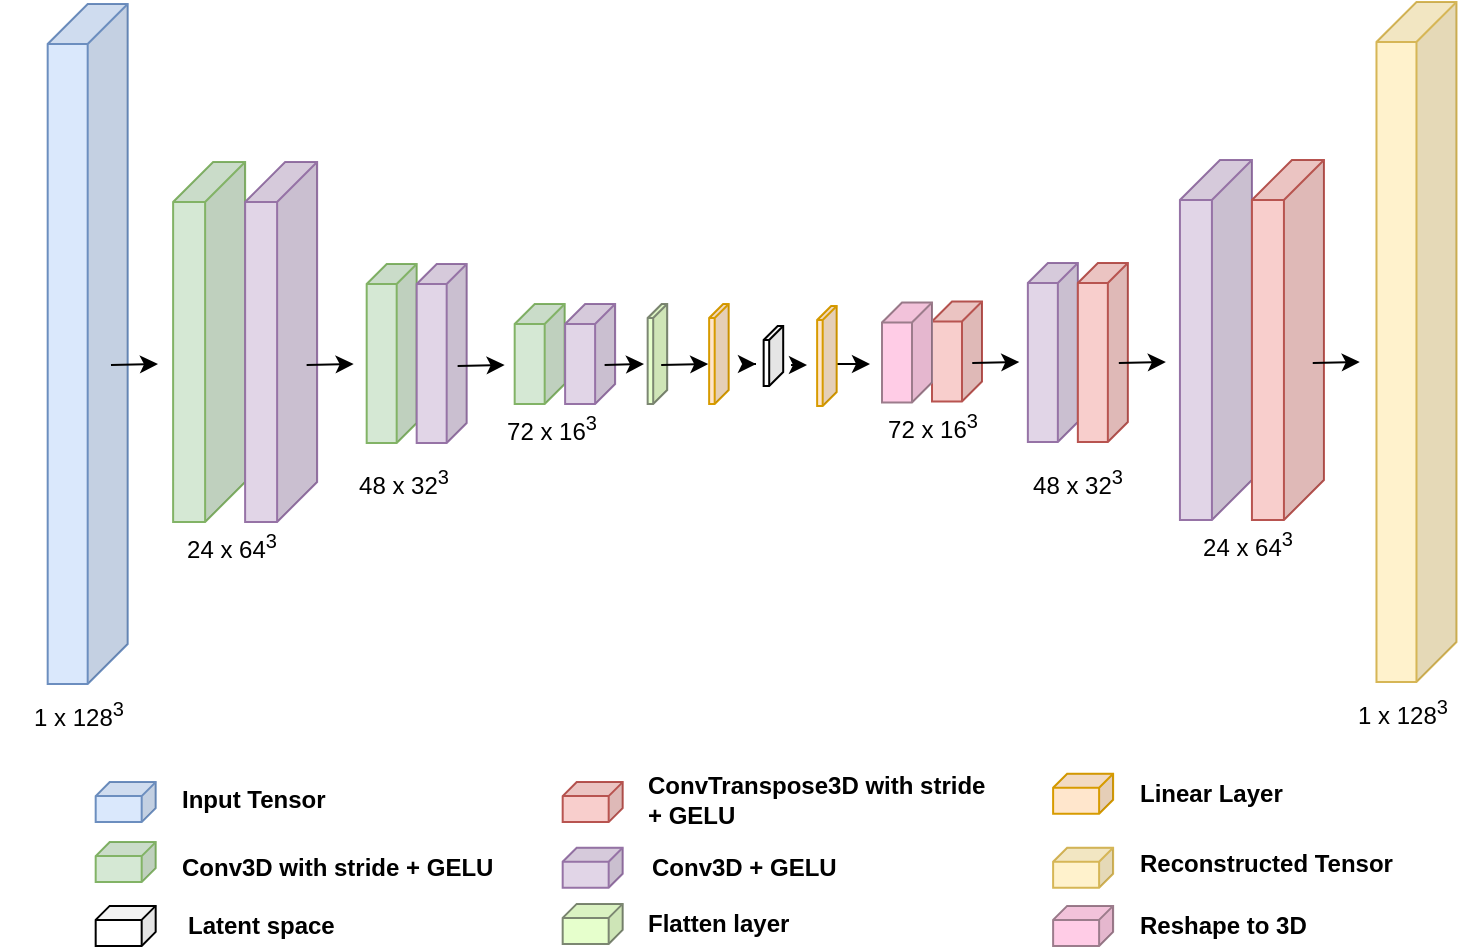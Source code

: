 <mxfile version="16.2.1" type="github">
  <diagram id="QJjx0-fPxzvcmYibJWj1" name="Page-1">
    <mxGraphModel dx="1097" dy="592" grid="1" gridSize="10" guides="1" tooltips="1" connect="1" arrows="1" fold="1" page="1" pageScale="1" pageWidth="827" pageHeight="583" background="none" math="0" shadow="0">
      <root>
        <mxCell id="0" />
        <mxCell id="1" parent="0" />
        <mxCell id="4f-DMQIj-ya-iA7LCkDa-11" value="" style="shape=cube;whiteSpace=wrap;html=1;boundedLbl=1;backgroundOutline=1;darkOpacity=0.05;darkOpacity2=0.1;size=20;direction=east;flipH=1;fillColor=#dae8fc;strokeColor=#6c8ebf;" parent="1" vertex="1">
          <mxGeometry x="39.84" y="30" width="40" height="340" as="geometry" />
        </mxCell>
        <mxCell id="4f-DMQIj-ya-iA7LCkDa-12" value="" style="shape=cube;whiteSpace=wrap;html=1;boundedLbl=1;backgroundOutline=1;darkOpacity=0.05;darkOpacity2=0.1;size=20;direction=east;flipH=1;fillColor=#d5e8d4;strokeColor=#82b366;" parent="1" vertex="1">
          <mxGeometry x="102.56" y="109" width="36" height="180" as="geometry" />
        </mxCell>
        <mxCell id="4f-DMQIj-ya-iA7LCkDa-15" value="" style="shape=cube;whiteSpace=wrap;html=1;boundedLbl=1;backgroundOutline=1;darkOpacity=0.05;darkOpacity2=0.1;size=10;direction=east;flipH=1;fillColor=#d5e8d4;strokeColor=#82b366;" parent="1" vertex="1">
          <mxGeometry x="199.34" y="160" width="25" height="89.5" as="geometry" />
        </mxCell>
        <mxCell id="4f-DMQIj-ya-iA7LCkDa-23" value="" style="shape=cube;whiteSpace=wrap;html=1;boundedLbl=1;backgroundOutline=1;darkOpacity=0.05;darkOpacity2=0.1;size=7;direction=east;flipH=1;fillColor=#dae8fc;strokeColor=#6c8ebf;" parent="1" vertex="1">
          <mxGeometry x="63.84" y="419.06" width="30" height="20" as="geometry" />
        </mxCell>
        <mxCell id="4f-DMQIj-ya-iA7LCkDa-24" value="" style="shape=cube;whiteSpace=wrap;html=1;boundedLbl=1;backgroundOutline=1;darkOpacity=0.05;darkOpacity2=0.1;size=7;direction=east;flipH=1;fillColor=#d5e8d4;strokeColor=#82b366;" parent="1" vertex="1">
          <mxGeometry x="63.84" y="449.06" width="30" height="20" as="geometry" />
        </mxCell>
        <mxCell id="4f-DMQIj-ya-iA7LCkDa-26" value="" style="shape=cube;whiteSpace=wrap;html=1;boundedLbl=1;backgroundOutline=1;darkOpacity=0.05;darkOpacity2=0.1;size=7;direction=east;flipH=1;fillColor=#E6FFCC;strokeColor=#7C8772;" parent="1" vertex="1">
          <mxGeometry x="339.83" y="180" width="9.77" height="50" as="geometry" />
        </mxCell>
        <mxCell id="4f-DMQIj-ya-iA7LCkDa-50" value="Input Tensor" style="text;html=1;strokeColor=none;fillColor=none;align=left;verticalAlign=middle;whiteSpace=wrap;rounded=0;fontStyle=1" parent="1" vertex="1">
          <mxGeometry x="104.84" y="416.12" width="138" height="23.88" as="geometry" />
        </mxCell>
        <mxCell id="4f-DMQIj-ya-iA7LCkDa-51" value="Conv3D with stride + GELU" style="text;html=1;strokeColor=none;fillColor=none;align=left;verticalAlign=middle;whiteSpace=wrap;rounded=0;fontStyle=1" parent="1" vertex="1">
          <mxGeometry x="104.84" y="450" width="179.29" height="23.88" as="geometry" />
        </mxCell>
        <mxCell id="4f-DMQIj-ya-iA7LCkDa-52" value="Linear Layer" style="text;html=1;strokeColor=none;fillColor=none;align=left;verticalAlign=middle;whiteSpace=wrap;rounded=0;fontStyle=1" parent="1" vertex="1">
          <mxGeometry x="583.56" y="412.92" width="138" height="23.88" as="geometry" />
        </mxCell>
        <mxCell id="q16qMvtAuAjUv3j_tnUs-6" value="" style="shape=cube;whiteSpace=wrap;html=1;boundedLbl=1;backgroundOutline=1;darkOpacity=0.05;darkOpacity2=0.1;size=7;direction=east;flipH=1;fillColor=#ffe6cc;strokeColor=#d79b00;" parent="1" vertex="1">
          <mxGeometry x="542.56" y="414.86" width="30" height="20" as="geometry" />
        </mxCell>
        <mxCell id="q16qMvtAuAjUv3j_tnUs-7" value="" style="shape=cube;whiteSpace=wrap;html=1;boundedLbl=1;backgroundOutline=1;darkOpacity=0.05;darkOpacity2=0.1;size=7;direction=east;flipH=1;fillColor=#fff2cc;strokeColor=#d6b656;" parent="1" vertex="1">
          <mxGeometry x="542.56" y="451.86" width="30" height="20" as="geometry" />
        </mxCell>
        <mxCell id="q16qMvtAuAjUv3j_tnUs-8" value="Reconstructed Tensor" style="text;html=1;strokeColor=none;fillColor=none;align=left;verticalAlign=middle;whiteSpace=wrap;rounded=0;fontStyle=1" parent="1" vertex="1">
          <mxGeometry x="583.56" y="447.98" width="138" height="23.88" as="geometry" />
        </mxCell>
        <mxCell id="D3brpiPSZw9Llv10A2Zf-2" value="" style="shape=cube;whiteSpace=wrap;html=1;boundedLbl=1;backgroundOutline=1;darkOpacity=0.05;darkOpacity2=0.1;size=20;direction=east;flipH=1;fillColor=#e1d5e7;strokeColor=#9673a6;" vertex="1" parent="1">
          <mxGeometry x="138.56" y="109" width="36" height="180" as="geometry" />
        </mxCell>
        <mxCell id="D3brpiPSZw9Llv10A2Zf-3" value="1 x 128&lt;sup&gt;3&lt;/sup&gt;" style="text;html=1;strokeColor=none;fillColor=none;align=center;verticalAlign=middle;whiteSpace=wrap;rounded=0;" vertex="1" parent="1">
          <mxGeometry x="16" y="370" width="79" height="30" as="geometry" />
        </mxCell>
        <mxCell id="D3brpiPSZw9Llv10A2Zf-4" value="24 x 64&lt;sup&gt;3&lt;/sup&gt;" style="text;html=1;strokeColor=none;fillColor=none;align=center;verticalAlign=middle;whiteSpace=wrap;rounded=0;" vertex="1" parent="1">
          <mxGeometry x="93.84" y="289" width="76.33" height="23" as="geometry" />
        </mxCell>
        <mxCell id="D3brpiPSZw9Llv10A2Zf-5" value="" style="shape=cube;whiteSpace=wrap;html=1;boundedLbl=1;backgroundOutline=1;darkOpacity=0.05;darkOpacity2=0.1;size=7;direction=east;flipH=1;fillColor=#e1d5e7;strokeColor=#9673a6;" vertex="1" parent="1">
          <mxGeometry x="297.34" y="451.86" width="30" height="20" as="geometry" />
        </mxCell>
        <mxCell id="D3brpiPSZw9Llv10A2Zf-6" value="Conv3D + GELU" style="text;html=1;strokeColor=none;fillColor=none;align=left;verticalAlign=middle;whiteSpace=wrap;rounded=0;fontStyle=1" vertex="1" parent="1">
          <mxGeometry x="340.34" y="450" width="179.29" height="23.88" as="geometry" />
        </mxCell>
        <mxCell id="D3brpiPSZw9Llv10A2Zf-8" value="" style="shape=cube;whiteSpace=wrap;html=1;boundedLbl=1;backgroundOutline=1;darkOpacity=0.05;darkOpacity2=0.1;size=10;direction=east;flipH=1;fillColor=#e1d5e7;strokeColor=#9673a6;" vertex="1" parent="1">
          <mxGeometry x="224.34" y="160" width="25" height="89.5" as="geometry" />
        </mxCell>
        <mxCell id="D3brpiPSZw9Llv10A2Zf-9" value="48 x 32&lt;sup&gt;3&lt;/sup&gt;" style="text;html=1;strokeColor=none;fillColor=none;align=center;verticalAlign=middle;whiteSpace=wrap;rounded=0;" vertex="1" parent="1">
          <mxGeometry x="180.0" y="257.5" width="76.33" height="23" as="geometry" />
        </mxCell>
        <mxCell id="D3brpiPSZw9Llv10A2Zf-12" value="" style="shape=cube;whiteSpace=wrap;html=1;boundedLbl=1;backgroundOutline=1;darkOpacity=0.05;darkOpacity2=0.1;size=10;direction=east;flipH=1;fillColor=#d5e8d4;strokeColor=#82b366;" vertex="1" parent="1">
          <mxGeometry x="273.34" y="180" width="25" height="50" as="geometry" />
        </mxCell>
        <mxCell id="D3brpiPSZw9Llv10A2Zf-13" value="" style="shape=cube;whiteSpace=wrap;html=1;boundedLbl=1;backgroundOutline=1;darkOpacity=0.05;darkOpacity2=0.1;size=10;direction=east;flipH=1;fillColor=#e1d5e7;strokeColor=#9673a6;" vertex="1" parent="1">
          <mxGeometry x="298.56" y="180" width="25" height="50" as="geometry" />
        </mxCell>
        <mxCell id="D3brpiPSZw9Llv10A2Zf-15" value="" style="endArrow=classic;html=1;rounded=0;" edge="1" parent="1">
          <mxGeometry width="50" height="50" relative="1" as="geometry">
            <mxPoint x="244.81" y="211" as="sourcePoint" />
            <mxPoint x="268.32" y="210.5" as="targetPoint" />
          </mxGeometry>
        </mxCell>
        <mxCell id="D3brpiPSZw9Llv10A2Zf-17" value="" style="shape=cube;whiteSpace=wrap;html=1;boundedLbl=1;backgroundOutline=1;darkOpacity=0.05;darkOpacity2=0.1;size=7;direction=east;flipH=1;" vertex="1" parent="1">
          <mxGeometry x="397.83" y="191" width="9.77" height="30" as="geometry" />
        </mxCell>
        <mxCell id="D3brpiPSZw9Llv10A2Zf-18" value="72 x 16&lt;sup&gt;3&lt;/sup&gt;" style="text;html=1;strokeColor=none;fillColor=none;align=center;verticalAlign=middle;whiteSpace=wrap;rounded=0;" vertex="1" parent="1">
          <mxGeometry x="253.5" y="230" width="76.33" height="23" as="geometry" />
        </mxCell>
        <mxCell id="D3brpiPSZw9Llv10A2Zf-22" value="" style="shape=cube;whiteSpace=wrap;html=1;boundedLbl=1;backgroundOutline=1;darkOpacity=0.05;darkOpacity2=0.1;size=10;direction=east;flipH=1;fillColor=#f8cecc;strokeColor=#b85450;" vertex="1" parent="1">
          <mxGeometry x="482" y="178.75" width="25" height="50" as="geometry" />
        </mxCell>
        <mxCell id="D3brpiPSZw9Llv10A2Zf-23" value="" style="shape=cube;whiteSpace=wrap;html=1;boundedLbl=1;backgroundOutline=1;darkOpacity=0.05;darkOpacity2=0.1;size=10;direction=east;flipH=1;fillColor=#e1d5e7;strokeColor=#9673a6;" vertex="1" parent="1">
          <mxGeometry x="529.93" y="159.5" width="25" height="89.5" as="geometry" />
        </mxCell>
        <mxCell id="D3brpiPSZw9Llv10A2Zf-24" value="" style="shape=cube;whiteSpace=wrap;html=1;boundedLbl=1;backgroundOutline=1;darkOpacity=0.05;darkOpacity2=0.1;size=10;direction=east;flipH=1;fillColor=#f8cecc;strokeColor=#b85450;" vertex="1" parent="1">
          <mxGeometry x="554.93" y="159.5" width="25" height="89.5" as="geometry" />
        </mxCell>
        <mxCell id="D3brpiPSZw9Llv10A2Zf-25" value="" style="shape=cube;whiteSpace=wrap;html=1;boundedLbl=1;backgroundOutline=1;darkOpacity=0.05;darkOpacity2=0.1;size=7;direction=east;flipH=1;fillColor=#f8cecc;strokeColor=#b85450;" vertex="1" parent="1">
          <mxGeometry x="297.34" y="419.06" width="30" height="20" as="geometry" />
        </mxCell>
        <mxCell id="D3brpiPSZw9Llv10A2Zf-26" value="ConvTranspose3D with stride&lt;br&gt;+ GELU" style="text;html=1;strokeColor=none;fillColor=none;align=left;verticalAlign=middle;whiteSpace=wrap;rounded=0;fontStyle=1" vertex="1" parent="1">
          <mxGeometry x="338.34" y="416.12" width="179.29" height="23.88" as="geometry" />
        </mxCell>
        <mxCell id="D3brpiPSZw9Llv10A2Zf-27" value="48 x 32&lt;sup&gt;3&lt;/sup&gt;" style="text;html=1;strokeColor=none;fillColor=none;align=center;verticalAlign=middle;whiteSpace=wrap;rounded=0;" vertex="1" parent="1">
          <mxGeometry x="516.64" y="257.5" width="76.33" height="23" as="geometry" />
        </mxCell>
        <mxCell id="D3brpiPSZw9Llv10A2Zf-28" value="" style="shape=cube;whiteSpace=wrap;html=1;boundedLbl=1;backgroundOutline=1;darkOpacity=0.05;darkOpacity2=0.1;size=20;direction=east;flipH=1;fillColor=#e1d5e7;strokeColor=#9673a6;" vertex="1" parent="1">
          <mxGeometry x="605.97" y="108" width="36" height="180" as="geometry" />
        </mxCell>
        <mxCell id="D3brpiPSZw9Llv10A2Zf-29" value="" style="shape=cube;whiteSpace=wrap;html=1;boundedLbl=1;backgroundOutline=1;darkOpacity=0.05;darkOpacity2=0.1;size=20;direction=east;flipH=1;fillColor=#f8cecc;strokeColor=#b85450;" vertex="1" parent="1">
          <mxGeometry x="641.97" y="108" width="36" height="180" as="geometry" />
        </mxCell>
        <mxCell id="D3brpiPSZw9Llv10A2Zf-30" value="24 x 64&lt;sup&gt;3&lt;/sup&gt;" style="text;html=1;strokeColor=none;fillColor=none;align=center;verticalAlign=middle;whiteSpace=wrap;rounded=0;" vertex="1" parent="1">
          <mxGeometry x="601.64" y="288" width="76.33" height="23" as="geometry" />
        </mxCell>
        <mxCell id="D3brpiPSZw9Llv10A2Zf-31" value="" style="shape=cube;whiteSpace=wrap;html=1;boundedLbl=1;backgroundOutline=1;darkOpacity=0.05;darkOpacity2=0.1;size=20;direction=east;flipH=1;fillColor=#fff2cc;strokeColor=#d6b656;" vertex="1" parent="1">
          <mxGeometry x="704.24" y="29" width="40" height="340" as="geometry" />
        </mxCell>
        <mxCell id="D3brpiPSZw9Llv10A2Zf-32" value="1 x 128&lt;sup&gt;3&lt;/sup&gt;" style="text;html=1;align=center;verticalAlign=middle;whiteSpace=wrap;rounded=0;fillColor=none;" vertex="1" parent="1">
          <mxGeometry x="677.97" y="369" width="79" height="30" as="geometry" />
        </mxCell>
        <mxCell id="D3brpiPSZw9Llv10A2Zf-37" value="" style="shape=cube;whiteSpace=wrap;html=1;boundedLbl=1;backgroundOutline=1;darkOpacity=0.05;darkOpacity2=0.1;size=7;direction=east;flipH=1;" vertex="1" parent="1">
          <mxGeometry x="63.84" y="480.94" width="30" height="20" as="geometry" />
        </mxCell>
        <mxCell id="D3brpiPSZw9Llv10A2Zf-38" value="Latent space" style="text;html=1;strokeColor=none;fillColor=none;align=left;verticalAlign=middle;whiteSpace=wrap;rounded=0;fontStyle=1" vertex="1" parent="1">
          <mxGeometry x="107.84" y="479" width="179.29" height="23.88" as="geometry" />
        </mxCell>
        <mxCell id="D3brpiPSZw9Llv10A2Zf-39" value="" style="endArrow=classic;html=1;rounded=0;" edge="1" parent="1">
          <mxGeometry width="50" height="50" relative="1" as="geometry">
            <mxPoint x="318.32" y="210.5" as="sourcePoint" />
            <mxPoint x="338" y="210" as="targetPoint" />
          </mxGeometry>
        </mxCell>
        <mxCell id="D3brpiPSZw9Llv10A2Zf-40" value="" style="endArrow=classic;html=1;rounded=0;" edge="1" parent="1">
          <mxGeometry width="50" height="50" relative="1" as="geometry">
            <mxPoint x="346.6" y="210.5" as="sourcePoint" />
            <mxPoint x="370.11" y="210" as="targetPoint" />
          </mxGeometry>
        </mxCell>
        <mxCell id="D3brpiPSZw9Llv10A2Zf-41" value="" style="endArrow=classic;html=1;rounded=0;" edge="1" parent="1">
          <mxGeometry width="50" height="50" relative="1" as="geometry">
            <mxPoint x="411.5" y="210.52" as="sourcePoint" />
            <mxPoint x="419.5" y="210.52" as="targetPoint" />
          </mxGeometry>
        </mxCell>
        <mxCell id="D3brpiPSZw9Llv10A2Zf-42" value="" style="endArrow=classic;html=1;rounded=0;" edge="1" parent="1">
          <mxGeometry width="50" height="50" relative="1" as="geometry">
            <mxPoint x="431" y="210" as="sourcePoint" />
            <mxPoint x="451" y="210" as="targetPoint" />
          </mxGeometry>
        </mxCell>
        <mxCell id="D3brpiPSZw9Llv10A2Zf-43" value="" style="endArrow=classic;html=1;rounded=0;" edge="1" parent="1">
          <mxGeometry width="50" height="50" relative="1" as="geometry">
            <mxPoint x="502.13" y="209.5" as="sourcePoint" />
            <mxPoint x="525.64" y="209" as="targetPoint" />
          </mxGeometry>
        </mxCell>
        <mxCell id="D3brpiPSZw9Llv10A2Zf-44" value="" style="endArrow=classic;html=1;rounded=0;" edge="1" parent="1">
          <mxGeometry width="50" height="50" relative="1" as="geometry">
            <mxPoint x="575.42" y="209.5" as="sourcePoint" />
            <mxPoint x="598.93" y="209" as="targetPoint" />
          </mxGeometry>
        </mxCell>
        <mxCell id="D3brpiPSZw9Llv10A2Zf-45" value="" style="endArrow=classic;html=1;rounded=0;" edge="1" parent="1">
          <mxGeometry width="50" height="50" relative="1" as="geometry">
            <mxPoint x="672.37" y="209.5" as="sourcePoint" />
            <mxPoint x="695.88" y="209" as="targetPoint" />
          </mxGeometry>
        </mxCell>
        <mxCell id="D3brpiPSZw9Llv10A2Zf-46" value="" style="endArrow=classic;html=1;rounded=0;" edge="1" parent="1">
          <mxGeometry width="50" height="50" relative="1" as="geometry">
            <mxPoint x="71.49" y="210.5" as="sourcePoint" />
            <mxPoint x="95.0" y="210" as="targetPoint" />
          </mxGeometry>
        </mxCell>
        <mxCell id="D3brpiPSZw9Llv10A2Zf-47" value="" style="endArrow=classic;html=1;rounded=0;" edge="1" parent="1">
          <mxGeometry width="50" height="50" relative="1" as="geometry">
            <mxPoint x="169.32" y="210.5" as="sourcePoint" />
            <mxPoint x="192.83" y="210" as="targetPoint" />
          </mxGeometry>
        </mxCell>
        <mxCell id="D3brpiPSZw9Llv10A2Zf-49" value="72 x 16&lt;sup&gt;3&lt;/sup&gt;" style="text;html=1;strokeColor=none;fillColor=none;align=center;verticalAlign=middle;whiteSpace=wrap;rounded=0;" vertex="1" parent="1">
          <mxGeometry x="447.94" y="231.37" width="68.7" height="20.25" as="geometry" />
        </mxCell>
        <mxCell id="D3brpiPSZw9Llv10A2Zf-58" value="" style="shape=cube;whiteSpace=wrap;html=1;boundedLbl=1;backgroundOutline=1;darkOpacity=0.05;darkOpacity2=0.1;size=7;direction=east;flipH=1;fillColor=#ffe6cc;strokeColor=#d79b00;" vertex="1" parent="1">
          <mxGeometry x="370.57" y="180" width="9.77" height="50" as="geometry" />
        </mxCell>
        <mxCell id="D3brpiPSZw9Llv10A2Zf-59" value="" style="endArrow=classic;html=1;rounded=0;" edge="1" parent="1">
          <mxGeometry width="50" height="50" relative="1" as="geometry">
            <mxPoint x="394" y="210" as="sourcePoint" />
            <mxPoint x="394" y="210" as="targetPoint" />
            <Array as="points">
              <mxPoint x="390" y="210" />
            </Array>
          </mxGeometry>
        </mxCell>
        <mxCell id="D3brpiPSZw9Llv10A2Zf-60" value="" style="shape=cube;whiteSpace=wrap;html=1;boundedLbl=1;backgroundOutline=1;darkOpacity=0.05;darkOpacity2=0.1;size=7;direction=east;flipH=1;fillColor=#ffe6cc;strokeColor=#d79b00;" vertex="1" parent="1">
          <mxGeometry x="424.57" y="181" width="9.77" height="50" as="geometry" />
        </mxCell>
        <mxCell id="D3brpiPSZw9Llv10A2Zf-64" value="" style="shape=cube;whiteSpace=wrap;html=1;boundedLbl=1;backgroundOutline=1;darkOpacity=0.05;darkOpacity2=0.1;size=10;direction=east;flipH=1;fillColor=#FFCCE6;strokeColor=#9C7C8C;" vertex="1" parent="1">
          <mxGeometry x="457" y="179.25" width="25" height="50" as="geometry" />
        </mxCell>
        <mxCell id="D3brpiPSZw9Llv10A2Zf-65" value="Flatten layer" style="text;html=1;strokeColor=none;fillColor=none;align=left;verticalAlign=middle;whiteSpace=wrap;rounded=0;fontStyle=1" vertex="1" parent="1">
          <mxGeometry x="338.34" y="478.0" width="138" height="23.88" as="geometry" />
        </mxCell>
        <mxCell id="D3brpiPSZw9Llv10A2Zf-66" value="" style="shape=cube;whiteSpace=wrap;html=1;boundedLbl=1;backgroundOutline=1;darkOpacity=0.05;darkOpacity2=0.1;size=7;direction=east;flipH=1;fillColor=#E6FFCC;strokeColor=#7C8772;" vertex="1" parent="1">
          <mxGeometry x="297.34" y="479.94" width="30" height="20" as="geometry" />
        </mxCell>
        <mxCell id="D3brpiPSZw9Llv10A2Zf-67" value="Reshape to 3D" style="text;html=1;strokeColor=none;fillColor=none;align=left;verticalAlign=middle;whiteSpace=wrap;rounded=0;fontStyle=1" vertex="1" parent="1">
          <mxGeometry x="583.56" y="479.0" width="138" height="23.88" as="geometry" />
        </mxCell>
        <mxCell id="D3brpiPSZw9Llv10A2Zf-68" value="" style="shape=cube;whiteSpace=wrap;html=1;boundedLbl=1;backgroundOutline=1;darkOpacity=0.05;darkOpacity2=0.1;size=7;direction=east;flipH=1;fillColor=#FFCCE6;strokeColor=#9C7C8C;" vertex="1" parent="1">
          <mxGeometry x="542.56" y="480.94" width="30" height="20" as="geometry" />
        </mxCell>
      </root>
    </mxGraphModel>
  </diagram>
</mxfile>
